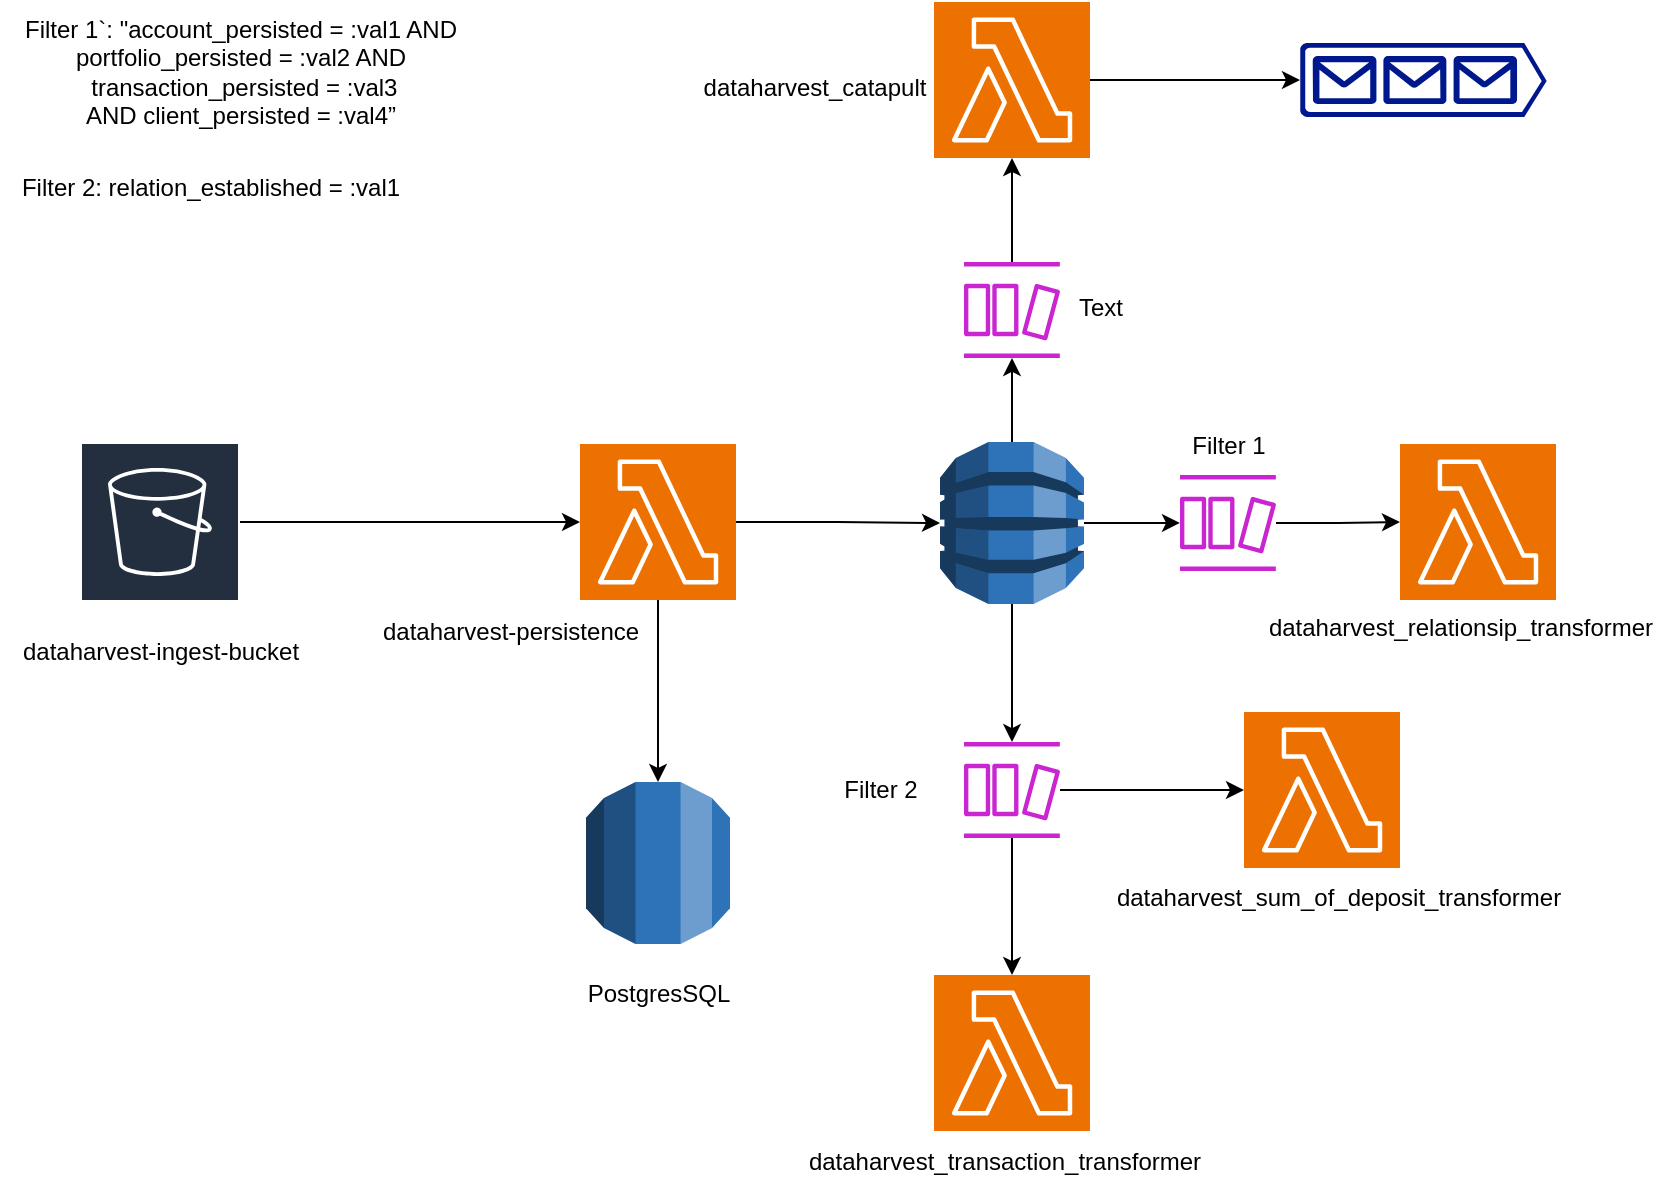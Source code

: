 <mxfile version="23.1.6" type="device" pages="2">
  <diagram name="Page-1" id="tHtXAHmzrxsn_c8Yb06L">
    <mxGraphModel dx="2141" dy="812" grid="1" gridSize="10" guides="1" tooltips="1" connect="1" arrows="1" fold="1" page="1" pageScale="1" pageWidth="827" pageHeight="1169" math="0" shadow="0">
      <root>
        <mxCell id="0" />
        <mxCell id="1" parent="0" />
        <mxCell id="gw4YDXTKLlj5hnxAL2qt-6" style="edgeStyle=orthogonalEdgeStyle;rounded=0;orthogonalLoop=1;jettySize=auto;html=1;entryX=0;entryY=0.5;entryDx=0;entryDy=0;entryPerimeter=0;" edge="1" parent="1" source="lJel1E_p41ldpsorLHBX-1" target="lJel1E_p41ldpsorLHBX-2">
          <mxGeometry relative="1" as="geometry">
            <mxPoint x="330" y="280" as="targetPoint" />
          </mxGeometry>
        </mxCell>
        <mxCell id="lJel1E_p41ldpsorLHBX-1" value="Amazon S3" style="sketch=0;outlineConnect=0;fontColor=#232F3E;gradientColor=none;strokeColor=#ffffff;fillColor=#232F3E;dashed=0;verticalLabelPosition=middle;verticalAlign=bottom;align=center;html=1;whiteSpace=wrap;fontSize=10;fontStyle=1;spacing=3;shape=mxgraph.aws4.productIcon;prIcon=mxgraph.aws4.s3;" parent="1" vertex="1">
          <mxGeometry x="-100" y="240" width="80" height="80" as="geometry" />
        </mxCell>
        <mxCell id="lJel1E_p41ldpsorLHBX-2" value="" style="sketch=0;points=[[0,0,0],[0.25,0,0],[0.5,0,0],[0.75,0,0],[1,0,0],[0,1,0],[0.25,1,0],[0.5,1,0],[0.75,1,0],[1,1,0],[0,0.25,0],[0,0.5,0],[0,0.75,0],[1,0.25,0],[1,0.5,0],[1,0.75,0]];outlineConnect=0;fontColor=#232F3E;fillColor=#ED7100;strokeColor=#ffffff;dashed=0;verticalLabelPosition=bottom;verticalAlign=top;align=center;html=1;fontSize=12;fontStyle=0;aspect=fixed;shape=mxgraph.aws4.resourceIcon;resIcon=mxgraph.aws4.lambda;" parent="1" vertex="1">
          <mxGeometry x="150" y="241" width="78" height="78" as="geometry" />
        </mxCell>
        <mxCell id="gw4YDXTKLlj5hnxAL2qt-1" value="" style="outlineConnect=0;dashed=0;verticalLabelPosition=bottom;verticalAlign=top;align=center;html=1;shape=mxgraph.aws3.rds;fillColor=#2E73B8;gradientColor=none;" vertex="1" parent="1">
          <mxGeometry x="153" y="410" width="72" height="81" as="geometry" />
        </mxCell>
        <mxCell id="gw4YDXTKLlj5hnxAL2qt-7" style="edgeStyle=orthogonalEdgeStyle;rounded=0;orthogonalLoop=1;jettySize=auto;html=1;entryX=0.5;entryY=0;entryDx=0;entryDy=0;entryPerimeter=0;" edge="1" parent="1" source="lJel1E_p41ldpsorLHBX-2" target="gw4YDXTKLlj5hnxAL2qt-1">
          <mxGeometry relative="1" as="geometry" />
        </mxCell>
        <mxCell id="gw4YDXTKLlj5hnxAL2qt-12" value="" style="sketch=0;points=[[0,0,0],[0.25,0,0],[0.5,0,0],[0.75,0,0],[1,0,0],[0,1,0],[0.25,1,0],[0.5,1,0],[0.75,1,0],[1,1,0],[0,0.25,0],[0,0.5,0],[0,0.75,0],[1,0.25,0],[1,0.5,0],[1,0.75,0]];outlineConnect=0;fontColor=#232F3E;fillColor=#ED7100;strokeColor=#ffffff;dashed=0;verticalLabelPosition=bottom;verticalAlign=top;align=center;html=1;fontSize=12;fontStyle=0;aspect=fixed;shape=mxgraph.aws4.resourceIcon;resIcon=mxgraph.aws4.lambda;" vertex="1" parent="1">
          <mxGeometry x="327" y="506.5" width="78" height="78" as="geometry" />
        </mxCell>
        <mxCell id="gw4YDXTKLlj5hnxAL2qt-13" value="" style="sketch=0;points=[[0,0,0],[0.25,0,0],[0.5,0,0],[0.75,0,0],[1,0,0],[0,1,0],[0.25,1,0],[0.5,1,0],[0.75,1,0],[1,1,0],[0,0.25,0],[0,0.5,0],[0,0.75,0],[1,0.25,0],[1,0.5,0],[1,0.75,0]];outlineConnect=0;fontColor=#232F3E;fillColor=#ED7100;strokeColor=#ffffff;dashed=0;verticalLabelPosition=bottom;verticalAlign=top;align=center;html=1;fontSize=12;fontStyle=0;aspect=fixed;shape=mxgraph.aws4.resourceIcon;resIcon=mxgraph.aws4.lambda;" vertex="1" parent="1">
          <mxGeometry x="560" y="241" width="78" height="78" as="geometry" />
        </mxCell>
        <mxCell id="gw4YDXTKLlj5hnxAL2qt-42" style="edgeStyle=orthogonalEdgeStyle;rounded=0;orthogonalLoop=1;jettySize=auto;html=1;" edge="1" parent="1" source="gw4YDXTKLlj5hnxAL2qt-21" target="gw4YDXTKLlj5hnxAL2qt-41">
          <mxGeometry relative="1" as="geometry" />
        </mxCell>
        <mxCell id="gw4YDXTKLlj5hnxAL2qt-49" value="" style="edgeStyle=orthogonalEdgeStyle;rounded=0;orthogonalLoop=1;jettySize=auto;html=1;" edge="1" parent="1" source="gw4YDXTKLlj5hnxAL2qt-21" target="gw4YDXTKLlj5hnxAL2qt-48">
          <mxGeometry relative="1" as="geometry" />
        </mxCell>
        <mxCell id="gw4YDXTKLlj5hnxAL2qt-57" value="" style="edgeStyle=orthogonalEdgeStyle;rounded=0;orthogonalLoop=1;jettySize=auto;html=1;" edge="1" parent="1" source="gw4YDXTKLlj5hnxAL2qt-21" target="gw4YDXTKLlj5hnxAL2qt-54">
          <mxGeometry relative="1" as="geometry" />
        </mxCell>
        <mxCell id="gw4YDXTKLlj5hnxAL2qt-21" value="" style="outlineConnect=0;dashed=0;verticalLabelPosition=bottom;verticalAlign=top;align=center;html=1;shape=mxgraph.aws3.dynamo_db;fillColor=#2E73B8;gradientColor=none;" vertex="1" parent="1">
          <mxGeometry x="330" y="240" width="72" height="81" as="geometry" />
        </mxCell>
        <mxCell id="gw4YDXTKLlj5hnxAL2qt-34" value="dataharvest-ingest-bucket" style="text;html=1;align=center;verticalAlign=middle;resizable=0;points=[];autosize=1;strokeColor=none;fillColor=none;" vertex="1" parent="1">
          <mxGeometry x="-130" y="330" width="140" height="30" as="geometry" />
        </mxCell>
        <mxCell id="gw4YDXTKLlj5hnxAL2qt-35" value="PostgresSQL" style="text;html=1;align=center;verticalAlign=middle;resizable=0;points=[];autosize=1;strokeColor=none;fillColor=none;" vertex="1" parent="1">
          <mxGeometry x="144" y="501" width="90" height="30" as="geometry" />
        </mxCell>
        <mxCell id="gw4YDXTKLlj5hnxAL2qt-36" value="dataharvest-persistence" style="text;html=1;align=center;verticalAlign=middle;resizable=0;points=[];autosize=1;strokeColor=none;fillColor=none;" vertex="1" parent="1">
          <mxGeometry x="50" y="320" width="130" height="30" as="geometry" />
        </mxCell>
        <mxCell id="gw4YDXTKLlj5hnxAL2qt-38" style="edgeStyle=orthogonalEdgeStyle;rounded=0;orthogonalLoop=1;jettySize=auto;html=1;entryX=0;entryY=0.5;entryDx=0;entryDy=0;entryPerimeter=0;" edge="1" parent="1" source="lJel1E_p41ldpsorLHBX-2" target="gw4YDXTKLlj5hnxAL2qt-21">
          <mxGeometry relative="1" as="geometry" />
        </mxCell>
        <mxCell id="gw4YDXTKLlj5hnxAL2qt-41" value="" style="sketch=0;outlineConnect=0;fontColor=#232F3E;gradientColor=none;fillColor=#C925D1;strokeColor=none;dashed=0;verticalLabelPosition=bottom;verticalAlign=top;align=center;html=1;fontSize=12;fontStyle=0;aspect=fixed;pointerEvents=1;shape=mxgraph.aws4.dynamodb_stream;" vertex="1" parent="1">
          <mxGeometry x="450" y="256.5" width="48" height="48" as="geometry" />
        </mxCell>
        <mxCell id="gw4YDXTKLlj5hnxAL2qt-43" style="edgeStyle=orthogonalEdgeStyle;rounded=0;orthogonalLoop=1;jettySize=auto;html=1;entryX=0;entryY=0.5;entryDx=0;entryDy=0;entryPerimeter=0;" edge="1" parent="1" source="gw4YDXTKLlj5hnxAL2qt-41" target="gw4YDXTKLlj5hnxAL2qt-13">
          <mxGeometry relative="1" as="geometry" />
        </mxCell>
        <mxCell id="gw4YDXTKLlj5hnxAL2qt-46" value="dataharvest_relationsip_transformer" style="text;html=1;align=center;verticalAlign=middle;resizable=0;points=[];autosize=1;strokeColor=none;fillColor=none;" vertex="1" parent="1">
          <mxGeometry x="490" y="318" width="200" height="30" as="geometry" />
        </mxCell>
        <mxCell id="gw4YDXTKLlj5hnxAL2qt-47" value="" style="sketch=0;points=[[0,0,0],[0.25,0,0],[0.5,0,0],[0.75,0,0],[1,0,0],[0,1,0],[0.25,1,0],[0.5,1,0],[0.75,1,0],[1,1,0],[0,0.25,0],[0,0.5,0],[0,0.75,0],[1,0.25,0],[1,0.5,0],[1,0.75,0]];outlineConnect=0;fontColor=#232F3E;fillColor=#ED7100;strokeColor=#ffffff;dashed=0;verticalLabelPosition=bottom;verticalAlign=top;align=center;html=1;fontSize=12;fontStyle=0;aspect=fixed;shape=mxgraph.aws4.resourceIcon;resIcon=mxgraph.aws4.lambda;" vertex="1" parent="1">
          <mxGeometry x="482" y="375" width="78" height="78" as="geometry" />
        </mxCell>
        <mxCell id="gw4YDXTKLlj5hnxAL2qt-50" value="" style="edgeStyle=orthogonalEdgeStyle;rounded=0;orthogonalLoop=1;jettySize=auto;html=1;" edge="1" parent="1" source="gw4YDXTKLlj5hnxAL2qt-48" target="gw4YDXTKLlj5hnxAL2qt-12">
          <mxGeometry relative="1" as="geometry" />
        </mxCell>
        <mxCell id="gw4YDXTKLlj5hnxAL2qt-51" value="" style="edgeStyle=orthogonalEdgeStyle;rounded=0;orthogonalLoop=1;jettySize=auto;html=1;" edge="1" parent="1" source="gw4YDXTKLlj5hnxAL2qt-48" target="gw4YDXTKLlj5hnxAL2qt-47">
          <mxGeometry relative="1" as="geometry" />
        </mxCell>
        <mxCell id="gw4YDXTKLlj5hnxAL2qt-48" value="" style="sketch=0;outlineConnect=0;fontColor=#232F3E;gradientColor=none;fillColor=#C925D1;strokeColor=none;dashed=0;verticalLabelPosition=bottom;verticalAlign=top;align=center;html=1;fontSize=12;fontStyle=0;aspect=fixed;pointerEvents=1;shape=mxgraph.aws4.dynamodb_stream;" vertex="1" parent="1">
          <mxGeometry x="342" y="390" width="48" height="48" as="geometry" />
        </mxCell>
        <mxCell id="gw4YDXTKLlj5hnxAL2qt-52" value="dataharvest_sum_of_deposit_transformer" style="text;html=1;align=center;verticalAlign=middle;resizable=0;points=[];autosize=1;strokeColor=none;fillColor=none;" vertex="1" parent="1">
          <mxGeometry x="414" y="453" width="230" height="30" as="geometry" />
        </mxCell>
        <mxCell id="gw4YDXTKLlj5hnxAL2qt-53" value="dataharvest_transaction_transformer" style="text;html=1;align=center;verticalAlign=middle;resizable=0;points=[];autosize=1;strokeColor=none;fillColor=none;" vertex="1" parent="1">
          <mxGeometry x="262" y="585" width="200" height="30" as="geometry" />
        </mxCell>
        <mxCell id="gw4YDXTKLlj5hnxAL2qt-58" value="" style="edgeStyle=orthogonalEdgeStyle;rounded=0;orthogonalLoop=1;jettySize=auto;html=1;" edge="1" parent="1" source="gw4YDXTKLlj5hnxAL2qt-54" target="gw4YDXTKLlj5hnxAL2qt-55">
          <mxGeometry relative="1" as="geometry" />
        </mxCell>
        <mxCell id="gw4YDXTKLlj5hnxAL2qt-54" value="" style="sketch=0;outlineConnect=0;fontColor=#232F3E;gradientColor=none;fillColor=#C925D1;strokeColor=none;dashed=0;verticalLabelPosition=bottom;verticalAlign=top;align=center;html=1;fontSize=12;fontStyle=0;aspect=fixed;pointerEvents=1;shape=mxgraph.aws4.dynamodb_stream;" vertex="1" parent="1">
          <mxGeometry x="342" y="150" width="48" height="48" as="geometry" />
        </mxCell>
        <mxCell id="gw4YDXTKLlj5hnxAL2qt-60" value="" style="edgeStyle=orthogonalEdgeStyle;rounded=0;orthogonalLoop=1;jettySize=auto;html=1;" edge="1" parent="1" source="gw4YDXTKLlj5hnxAL2qt-55" target="gw4YDXTKLlj5hnxAL2qt-56">
          <mxGeometry relative="1" as="geometry" />
        </mxCell>
        <mxCell id="gw4YDXTKLlj5hnxAL2qt-55" value="" style="sketch=0;points=[[0,0,0],[0.25,0,0],[0.5,0,0],[0.75,0,0],[1,0,0],[0,1,0],[0.25,1,0],[0.5,1,0],[0.75,1,0],[1,1,0],[0,0.25,0],[0,0.5,0],[0,0.75,0],[1,0.25,0],[1,0.5,0],[1,0.75,0]];outlineConnect=0;fontColor=#232F3E;fillColor=#ED7100;strokeColor=#ffffff;dashed=0;verticalLabelPosition=bottom;verticalAlign=top;align=center;html=1;fontSize=12;fontStyle=0;aspect=fixed;shape=mxgraph.aws4.resourceIcon;resIcon=mxgraph.aws4.lambda;" vertex="1" parent="1">
          <mxGeometry x="327" y="20" width="78" height="78" as="geometry" />
        </mxCell>
        <mxCell id="gw4YDXTKLlj5hnxAL2qt-56" value="" style="sketch=0;aspect=fixed;pointerEvents=1;shadow=0;dashed=0;html=1;strokeColor=none;labelPosition=center;verticalLabelPosition=bottom;verticalAlign=top;align=center;fillColor=#00188D;shape=mxgraph.azure.queue_generic" vertex="1" parent="1">
          <mxGeometry x="510" y="40.5" width="123.33" height="37" as="geometry" />
        </mxCell>
        <mxCell id="gw4YDXTKLlj5hnxAL2qt-59" value="dataharvest_catapult" style="text;html=1;align=center;verticalAlign=middle;resizable=0;points=[];autosize=1;strokeColor=none;fillColor=none;" vertex="1" parent="1">
          <mxGeometry x="207" y="47.5" width="120" height="30" as="geometry" />
        </mxCell>
        <mxCell id="gw4YDXTKLlj5hnxAL2qt-62" value="Filter 1" style="text;html=1;align=center;verticalAlign=middle;resizable=0;points=[];autosize=1;strokeColor=none;fillColor=none;" vertex="1" parent="1">
          <mxGeometry x="444" y="226.5" width="60" height="30" as="geometry" />
        </mxCell>
        <mxCell id="gw4YDXTKLlj5hnxAL2qt-63" value="Filter 1`:&amp;nbsp;&quot;account_persisted = :val1 AND &lt;br&gt;portfolio_persisted = :val2 AND&lt;br&gt;&amp;nbsp;transaction_persisted = :val3 &lt;br&gt;AND client_persisted = :val4”" style="text;html=1;align=center;verticalAlign=middle;resizable=0;points=[];autosize=1;strokeColor=none;fillColor=none;" vertex="1" parent="1">
          <mxGeometry x="-140" y="20" width="240" height="70" as="geometry" />
        </mxCell>
        <mxCell id="gw4YDXTKLlj5hnxAL2qt-64" value="Filter 2" style="text;html=1;align=center;verticalAlign=middle;resizable=0;points=[];autosize=1;strokeColor=none;fillColor=none;" vertex="1" parent="1">
          <mxGeometry x="270" y="399" width="60" height="30" as="geometry" />
        </mxCell>
        <mxCell id="gw4YDXTKLlj5hnxAL2qt-65" value="Filter 2:&amp;nbsp;relation_established = :val1" style="text;html=1;align=center;verticalAlign=middle;resizable=0;points=[];autosize=1;strokeColor=none;fillColor=none;" vertex="1" parent="1">
          <mxGeometry x="-140" y="98" width="210" height="30" as="geometry" />
        </mxCell>
        <mxCell id="gw4YDXTKLlj5hnxAL2qt-66" value="Text" style="text;html=1;align=center;verticalAlign=middle;resizable=0;points=[];autosize=1;strokeColor=none;fillColor=none;" vertex="1" parent="1">
          <mxGeometry x="385" y="158" width="50" height="30" as="geometry" />
        </mxCell>
      </root>
    </mxGraphModel>
  </diagram>
  <diagram id="NcmIhlOAzMYmtfMrTaCn" name="Page-2">
    <mxGraphModel dx="2968" dy="812" grid="1" gridSize="10" guides="1" tooltips="1" connect="1" arrows="1" fold="1" page="1" pageScale="1" pageWidth="827" pageHeight="1169" math="0" shadow="0">
      <root>
        <mxCell id="0" />
        <mxCell id="1" parent="0" />
        <mxCell id="1-EqMIMreuV6q_c9V2Jc-7" value="" style="edgeStyle=orthogonalEdgeStyle;rounded=0;orthogonalLoop=1;jettySize=auto;html=1;" edge="1" parent="1" source="F25yrT1o1IM1SLoYlTxa-2" target="1-EqMIMreuV6q_c9V2Jc-6">
          <mxGeometry relative="1" as="geometry" />
        </mxCell>
        <mxCell id="F25yrT1o1IM1SLoYlTxa-2" value="Amazon S3" style="sketch=0;outlineConnect=0;fontColor=#232F3E;gradientColor=none;strokeColor=#ffffff;fillColor=#232F3E;dashed=0;verticalLabelPosition=middle;verticalAlign=bottom;align=center;html=1;whiteSpace=wrap;fontSize=10;fontStyle=1;spacing=3;shape=mxgraph.aws4.productIcon;prIcon=mxgraph.aws4.s3;" vertex="1" parent="1">
          <mxGeometry x="-280" y="800" width="80" height="80" as="geometry" />
        </mxCell>
        <mxCell id="F25yrT1o1IM1SLoYlTxa-7" value="" style="edgeStyle=orthogonalEdgeStyle;rounded=0;orthogonalLoop=1;jettySize=auto;html=1;" edge="1" parent="1" source="F25yrT1o1IM1SLoYlTxa-2" target="F25yrT1o1IM1SLoYlTxa-8">
          <mxGeometry relative="1" as="geometry">
            <mxPoint x="-180" y="841" as="sourcePoint" />
            <mxPoint x="40" y="841" as="targetPoint" />
          </mxGeometry>
        </mxCell>
        <mxCell id="Pj6vUoCGnxdzwMP2fH4n-4" style="edgeStyle=orthogonalEdgeStyle;rounded=0;orthogonalLoop=1;jettySize=auto;html=1;" edge="1" parent="1" source="F25yrT1o1IM1SLoYlTxa-8" target="F25yrT1o1IM1SLoYlTxa-2">
          <mxGeometry relative="1" as="geometry" />
        </mxCell>
        <mxCell id="1-EqMIMreuV6q_c9V2Jc-2" value="" style="edgeStyle=orthogonalEdgeStyle;rounded=0;orthogonalLoop=1;jettySize=auto;html=1;" edge="1" parent="1" source="F25yrT1o1IM1SLoYlTxa-8" target="1-EqMIMreuV6q_c9V2Jc-1">
          <mxGeometry relative="1" as="geometry">
            <Array as="points">
              <mxPoint x="-70" y="1090" />
            </Array>
          </mxGeometry>
        </mxCell>
        <mxCell id="F25yrT1o1IM1SLoYlTxa-8" value="" style="sketch=0;points=[[0,0,0],[0.25,0,0],[0.5,0,0],[0.75,0,0],[1,0,0],[0,1,0],[0.25,1,0],[0.5,1,0],[0.75,1,0],[1,1,0],[0,0.25,0],[0,0.5,0],[0,0.75,0],[1,0.25,0],[1,0.5,0],[1,0.75,0]];outlineConnect=0;fontColor=#232F3E;fillColor=#ED7100;strokeColor=#ffffff;dashed=0;verticalLabelPosition=bottom;verticalAlign=top;align=center;html=1;fontSize=12;fontStyle=0;aspect=fixed;shape=mxgraph.aws4.resourceIcon;resIcon=mxgraph.aws4.lambda;" vertex="1" parent="1">
          <mxGeometry x="-110" y="801" width="79" height="79" as="geometry" />
        </mxCell>
        <mxCell id="Pj6vUoCGnxdzwMP2fH4n-5" value="Creates chunk and store to s3" style="text;html=1;align=center;verticalAlign=middle;resizable=0;points=[];autosize=1;strokeColor=none;fillColor=none;" vertex="1" parent="1">
          <mxGeometry x="-160.5" y="770" width="180" height="30" as="geometry" />
        </mxCell>
        <mxCell id="K7ecOi_M609O6PVU0CW6-13" value="" style="edgeStyle=orthogonalEdgeStyle;rounded=0;orthogonalLoop=1;jettySize=auto;html=1;" edge="1" parent="1" source="1-EqMIMreuV6q_c9V2Jc-1" target="K7ecOi_M609O6PVU0CW6-6">
          <mxGeometry relative="1" as="geometry" />
        </mxCell>
        <mxCell id="1-EqMIMreuV6q_c9V2Jc-1" value="" style="outlineConnect=0;dashed=0;verticalLabelPosition=bottom;verticalAlign=top;align=center;html=1;shape=mxgraph.aws3.dynamo_db;fillColor=#2E73B8;gradientColor=none;" vertex="1" parent="1">
          <mxGeometry x="-362" y="1040" width="72" height="81" as="geometry" />
        </mxCell>
        <mxCell id="1-EqMIMreuV6q_c9V2Jc-3" value="Chunk_information" style="text;html=1;align=center;verticalAlign=middle;resizable=0;points=[];autosize=1;strokeColor=none;fillColor=none;" vertex="1" parent="1">
          <mxGeometry x="-290" y="1020" width="120" height="30" as="geometry" />
        </mxCell>
        <mxCell id="K7ecOi_M609O6PVU0CW6-2" style="edgeStyle=orthogonalEdgeStyle;rounded=0;orthogonalLoop=1;jettySize=auto;html=1;" edge="1" parent="1" source="1-EqMIMreuV6q_c9V2Jc-4" target="K7ecOi_M609O6PVU0CW6-1">
          <mxGeometry relative="1" as="geometry" />
        </mxCell>
        <mxCell id="1-EqMIMreuV6q_c9V2Jc-4" value="" style="sketch=0;points=[[0,0,0],[0.25,0,0],[0.5,0,0],[0.75,0,0],[1,0,0],[0,1,0],[0.25,1,0],[0.5,1,0],[0.75,1,0],[1,1,0],[0,0.25,0],[0,0.5,0],[0,0.75,0],[1,0.25,0],[1,0.5,0],[1,0.75,0]];outlineConnect=0;fontColor=#232F3E;fillColor=#ED7100;strokeColor=#ffffff;dashed=0;verticalLabelPosition=bottom;verticalAlign=top;align=center;html=1;fontSize=12;fontStyle=0;aspect=fixed;shape=mxgraph.aws4.resourceIcon;resIcon=mxgraph.aws4.lambda;" vertex="1" parent="1">
          <mxGeometry x="-290" y="620" width="80" height="80" as="geometry" />
        </mxCell>
        <mxCell id="1-EqMIMreuV6q_c9V2Jc-11" style="edgeStyle=orthogonalEdgeStyle;rounded=0;orthogonalLoop=1;jettySize=auto;html=1;" edge="1" parent="1" source="1-EqMIMreuV6q_c9V2Jc-5" target="1-EqMIMreuV6q_c9V2Jc-1">
          <mxGeometry relative="1" as="geometry" />
        </mxCell>
        <mxCell id="1-EqMIMreuV6q_c9V2Jc-5" value="" style="sketch=0;points=[[0,0,0],[0.25,0,0],[0.5,0,0],[0.75,0,0],[1,0,0],[0,1,0],[0.25,1,0],[0.5,1,0],[0.75,1,0],[1,1,0],[0,0.25,0],[0,0.5,0],[0,0.75,0],[1,0.25,0],[1,0.5,0],[1,0.75,0]];outlineConnect=0;fontColor=#232F3E;fillColor=#ED7100;strokeColor=#ffffff;dashed=0;verticalLabelPosition=bottom;verticalAlign=top;align=center;html=1;fontSize=12;fontStyle=0;aspect=fixed;shape=mxgraph.aws4.resourceIcon;resIcon=mxgraph.aws4.lambda;" vertex="1" parent="1">
          <mxGeometry x="-271" y="640" width="79" height="79" as="geometry" />
        </mxCell>
        <mxCell id="1-EqMIMreuV6q_c9V2Jc-6" value="" style="sketch=0;points=[[0,0,0],[0.25,0,0],[0.5,0,0],[0.75,0,0],[1,0,0],[0,1,0],[0.25,1,0],[0.5,1,0],[0.75,1,0],[1,1,0],[0,0.25,0],[0,0.5,0],[0,0.75,0],[1,0.25,0],[1,0.5,0],[1,0.75,0]];outlineConnect=0;fontColor=#232F3E;fillColor=#ED7100;strokeColor=#ffffff;dashed=0;verticalLabelPosition=bottom;verticalAlign=top;align=center;html=1;fontSize=12;fontStyle=0;aspect=fixed;shape=mxgraph.aws4.resourceIcon;resIcon=mxgraph.aws4.lambda;" vertex="1" parent="1">
          <mxGeometry x="-261" y="651" width="79" height="79" as="geometry" />
        </mxCell>
        <mxCell id="1-EqMIMreuV6q_c9V2Jc-8" value="Read and persist chunks in Postgres" style="text;html=1;align=center;verticalAlign=middle;resizable=0;points=[];autosize=1;strokeColor=none;fillColor=none;" vertex="1" parent="1">
          <mxGeometry x="-370" y="585" width="220" height="30" as="geometry" />
        </mxCell>
        <mxCell id="1-EqMIMreuV6q_c9V2Jc-12" value="Update chunk persist information" style="text;html=1;align=center;verticalAlign=middle;resizable=0;points=[];autosize=1;strokeColor=none;fillColor=none;" vertex="1" parent="1">
          <mxGeometry x="-520" y="808" width="200" height="30" as="geometry" />
        </mxCell>
        <mxCell id="K7ecOi_M609O6PVU0CW6-1" value="" style="outlineConnect=0;dashed=0;verticalLabelPosition=bottom;verticalAlign=top;align=center;html=1;shape=mxgraph.aws3.rds;fillColor=#2E73B8;gradientColor=none;" vertex="1" parent="1">
          <mxGeometry x="-500" y="660" width="72" height="81" as="geometry" />
        </mxCell>
        <mxCell id="K7ecOi_M609O6PVU0CW6-10" style="edgeStyle=orthogonalEdgeStyle;rounded=0;orthogonalLoop=1;jettySize=auto;html=1;" edge="1" parent="1" source="K7ecOi_M609O6PVU0CW6-3" target="K7ecOi_M609O6PVU0CW6-1">
          <mxGeometry relative="1" as="geometry">
            <Array as="points">
              <mxPoint x="-650" y="720" />
            </Array>
          </mxGeometry>
        </mxCell>
        <mxCell id="K7ecOi_M609O6PVU0CW6-3" value="" style="sketch=0;points=[[0,0,0],[0.25,0,0],[0.5,0,0],[0.75,0,0],[1,0,0],[0,1,0],[0.25,1,0],[0.5,1,0],[0.75,1,0],[1,1,0],[0,0.25,0],[0,0.5,0],[0,0.75,0],[1,0.25,0],[1,0.5,0],[1,0.75,0]];outlineConnect=0;fontColor=#232F3E;fillColor=#ED7100;strokeColor=#ffffff;dashed=0;verticalLabelPosition=bottom;verticalAlign=top;align=center;html=1;fontSize=12;fontStyle=0;aspect=fixed;shape=mxgraph.aws4.resourceIcon;resIcon=mxgraph.aws4.lambda;" vertex="1" parent="1">
          <mxGeometry x="-730" y="1000" width="79" height="79" as="geometry" />
        </mxCell>
        <mxCell id="K7ecOi_M609O6PVU0CW6-4" value="" style="sketch=0;points=[[0,0,0],[0.25,0,0],[0.5,0,0],[0.75,0,0],[1,0,0],[0,1,0],[0.25,1,0],[0.5,1,0],[0.75,1,0],[1,1,0],[0,0.25,0],[0,0.5,0],[0,0.75,0],[1,0.25,0],[1,0.5,0],[1,0.75,0]];outlineConnect=0;fontColor=#232F3E;fillColor=#ED7100;strokeColor=#ffffff;dashed=0;verticalLabelPosition=bottom;verticalAlign=top;align=center;html=1;fontSize=12;fontStyle=0;aspect=fixed;shape=mxgraph.aws4.resourceIcon;resIcon=mxgraph.aws4.lambda;" vertex="1" parent="1">
          <mxGeometry x="-710" y="1010" width="79" height="79" as="geometry" />
        </mxCell>
        <mxCell id="K7ecOi_M609O6PVU0CW6-15" style="edgeStyle=orthogonalEdgeStyle;rounded=0;orthogonalLoop=1;jettySize=auto;html=1;" edge="1" parent="1" source="K7ecOi_M609O6PVU0CW6-5">
          <mxGeometry relative="1" as="geometry">
            <mxPoint x="-640" y="1133.5" as="sourcePoint" />
            <mxPoint x="-351.5" y="1115.5" as="targetPoint" />
            <Array as="points">
              <mxPoint x="-639" y="1175" />
              <mxPoint x="-351" y="1175" />
            </Array>
          </mxGeometry>
        </mxCell>
        <mxCell id="K7ecOi_M609O6PVU0CW6-5" value="" style="sketch=0;points=[[0,0,0],[0.25,0,0],[0.5,0,0],[0.75,0,0],[1,0,0],[0,1,0],[0.25,1,0],[0.5,1,0],[0.75,1,0],[1,1,0],[0,0.25,0],[0,0.5,0],[0,0.75,0],[1,0.25,0],[1,0.5,0],[1,0.75,0]];outlineConnect=0;fontColor=#232F3E;fillColor=#ED7100;strokeColor=#ffffff;dashed=0;verticalLabelPosition=bottom;verticalAlign=top;align=center;html=1;fontSize=12;fontStyle=0;aspect=fixed;shape=mxgraph.aws4.resourceIcon;resIcon=mxgraph.aws4.lambda;" vertex="1" parent="1">
          <mxGeometry x="-690" y="1020" width="79" height="79" as="geometry" />
        </mxCell>
        <mxCell id="K7ecOi_M609O6PVU0CW6-6" value="" style="sketch=0;outlineConnect=0;fontColor=#232F3E;gradientColor=none;fillColor=#C925D1;strokeColor=none;dashed=0;verticalLabelPosition=bottom;verticalAlign=top;align=center;html=1;fontSize=12;fontStyle=0;aspect=fixed;pointerEvents=1;shape=mxgraph.aws4.dynamodb_stream;" vertex="1" parent="1">
          <mxGeometry x="-471" y="1051.5" width="58" height="58" as="geometry" />
        </mxCell>
        <mxCell id="K7ecOi_M609O6PVU0CW6-8" style="edgeStyle=orthogonalEdgeStyle;rounded=0;orthogonalLoop=1;jettySize=auto;html=1;entryX=0.9;entryY=0.772;entryDx=0;entryDy=0;entryPerimeter=0;" edge="1" parent="1" source="K7ecOi_M609O6PVU0CW6-6" target="K7ecOi_M609O6PVU0CW6-5">
          <mxGeometry relative="1" as="geometry" />
        </mxCell>
        <mxCell id="K7ecOi_M609O6PVU0CW6-11" value="Establish realtionship" style="text;html=1;align=center;verticalAlign=middle;resizable=0;points=[];autosize=1;strokeColor=none;fillColor=none;" vertex="1" parent="1">
          <mxGeometry x="-660" y="898" width="140" height="30" as="geometry" />
        </mxCell>
        <mxCell id="K7ecOi_M609O6PVU0CW6-12" value="Filter to check if chuck has been persisted" style="text;html=1;align=center;verticalAlign=middle;resizable=0;points=[];autosize=1;strokeColor=none;fillColor=none;" vertex="1" parent="1">
          <mxGeometry x="-580" y="1010" width="250" height="30" as="geometry" />
        </mxCell>
        <mxCell id="K7ecOi_M609O6PVU0CW6-14" value="PostgreSQL" style="text;html=1;align=center;verticalAlign=middle;resizable=0;points=[];autosize=1;strokeColor=none;fillColor=none;" vertex="1" parent="1">
          <mxGeometry x="-525" y="738" width="90" height="30" as="geometry" />
        </mxCell>
        <mxCell id="K7ecOi_M609O6PVU0CW6-16" value="Write back the status of chuck relation established" style="text;html=1;align=center;verticalAlign=middle;resizable=0;points=[];autosize=1;strokeColor=none;fillColor=none;" vertex="1" parent="1">
          <mxGeometry x="-640" y="1128" width="290" height="30" as="geometry" />
        </mxCell>
        <mxCell id="K7ecOi_M609O6PVU0CW6-32" style="edgeStyle=orthogonalEdgeStyle;rounded=0;orthogonalLoop=1;jettySize=auto;html=1;" edge="1" parent="1" source="K7ecOi_M609O6PVU0CW6-21" target="K7ecOi_M609O6PVU0CW6-1">
          <mxGeometry relative="1" as="geometry">
            <Array as="points">
              <mxPoint x="-697" y="560" />
              <mxPoint x="-464" y="560" />
            </Array>
          </mxGeometry>
        </mxCell>
        <mxCell id="K7ecOi_M609O6PVU0CW6-34" style="edgeStyle=orthogonalEdgeStyle;rounded=0;orthogonalLoop=1;jettySize=auto;html=1;" edge="1" parent="1" source="K7ecOi_M609O6PVU0CW6-21" target="K7ecOi_M609O6PVU0CW6-33">
          <mxGeometry relative="1" as="geometry" />
        </mxCell>
        <mxCell id="K7ecOi_M609O6PVU0CW6-21" value="" style="sketch=0;points=[[0,0,0],[0.25,0,0],[0.5,0,0],[0.75,0,0],[1,0,0],[0,1,0],[0.25,1,0],[0.5,1,0],[0.75,1,0],[1,1,0],[0,0.25,0],[0,0.5,0],[0,0.75,0],[1,0.25,0],[1,0.5,0],[1,0.75,0]];outlineConnect=0;fontColor=#232F3E;fillColor=#ED7100;strokeColor=#ffffff;dashed=0;verticalLabelPosition=bottom;verticalAlign=top;align=center;html=1;fontSize=12;fontStyle=0;aspect=fixed;shape=mxgraph.aws4.resourceIcon;resIcon=mxgraph.aws4.lambda;" vertex="1" parent="1">
          <mxGeometry x="-736.5" y="411" width="79" height="79" as="geometry" />
        </mxCell>
        <mxCell id="K7ecOi_M609O6PVU0CW6-22" value="Read and&amp;nbsp; create portfolio event&amp;nbsp;" style="text;html=1;align=center;verticalAlign=middle;resizable=0;points=[];autosize=1;strokeColor=none;fillColor=none;" vertex="1" parent="1">
          <mxGeometry x="-720" y="570" width="200" height="30" as="geometry" />
        </mxCell>
        <mxCell id="K7ecOi_M609O6PVU0CW6-26" style="edgeStyle=orthogonalEdgeStyle;rounded=0;orthogonalLoop=1;jettySize=auto;html=1;" edge="1" parent="1" source="K7ecOi_M609O6PVU0CW6-23" target="K7ecOi_M609O6PVU0CW6-25">
          <mxGeometry relative="1" as="geometry" />
        </mxCell>
        <mxCell id="K7ecOi_M609O6PVU0CW6-41" style="edgeStyle=orthogonalEdgeStyle;rounded=0;orthogonalLoop=1;jettySize=auto;html=1;" edge="1" parent="1" source="K7ecOi_M609O6PVU0CW6-23" target="K7ecOi_M609O6PVU0CW6-40">
          <mxGeometry relative="1" as="geometry">
            <Array as="points">
              <mxPoint x="-500" y="229" />
            </Array>
          </mxGeometry>
        </mxCell>
        <mxCell id="K7ecOi_M609O6PVU0CW6-23" value="" style="sketch=0;points=[[0,0,0],[0.25,0,0],[0.5,0,0],[0.75,0,0],[1,0,0],[0,1,0],[0.25,1,0],[0.5,1,0],[0.75,1,0],[1,1,0],[0,0.25,0],[0,0.5,0],[0,0.75,0],[1,0.25,0],[1,0.5,0],[1,0.75,0]];outlineConnect=0;fontColor=#232F3E;fillColor=#E7157B;strokeColor=#ffffff;dashed=0;verticalLabelPosition=bottom;verticalAlign=top;align=center;html=1;fontSize=12;fontStyle=0;aspect=fixed;shape=mxgraph.aws4.resourceIcon;resIcon=mxgraph.aws4.eventbridge;" vertex="1" parent="1">
          <mxGeometry x="-557.5" y="411" width="78" height="78" as="geometry" />
        </mxCell>
        <mxCell id="K7ecOi_M609O6PVU0CW6-24" style="edgeStyle=orthogonalEdgeStyle;rounded=0;orthogonalLoop=1;jettySize=auto;html=1;entryX=0;entryY=0.5;entryDx=0;entryDy=0;entryPerimeter=0;" edge="1" parent="1" source="K7ecOi_M609O6PVU0CW6-21" target="K7ecOi_M609O6PVU0CW6-23">
          <mxGeometry relative="1" as="geometry" />
        </mxCell>
        <mxCell id="K7ecOi_M609O6PVU0CW6-25" value="" style="sketch=0;points=[[0,0,0],[0.25,0,0],[0.5,0,0],[0.75,0,0],[1,0,0],[0,1,0],[0.25,1,0],[0.5,1,0],[0.75,1,0],[1,1,0],[0,0.25,0],[0,0.5,0],[0,0.75,0],[1,0.25,0],[1,0.5,0],[1,0.75,0]];outlineConnect=0;fontColor=#232F3E;fillColor=#8C4FFF;strokeColor=#ffffff;dashed=0;verticalLabelPosition=bottom;verticalAlign=top;align=center;html=1;fontSize=12;fontStyle=0;aspect=fixed;shape=mxgraph.aws4.resourceIcon;resIcon=mxgraph.aws4.kinesis;" vertex="1" parent="1">
          <mxGeometry x="-405.5" y="411" width="78" height="78" as="geometry" />
        </mxCell>
        <mxCell id="K7ecOi_M609O6PVU0CW6-27" value="" style="sketch=0;points=[[0,0,0],[0.25,0,0],[0.5,0,0],[0.75,0,0],[1,0,0],[0,1,0],[0.25,1,0],[0.5,1,0],[0.75,1,0],[1,1,0],[0,0.25,0],[0,0.5,0],[0,0.75,0],[1,0.25,0],[1,0.5,0],[1,0.75,0]];outlineConnect=0;fontColor=#232F3E;fillColor=#ED7100;strokeColor=#ffffff;dashed=0;verticalLabelPosition=bottom;verticalAlign=top;align=center;html=1;fontSize=12;fontStyle=0;aspect=fixed;shape=mxgraph.aws4.resourceIcon;resIcon=mxgraph.aws4.lambda;" vertex="1" parent="1">
          <mxGeometry x="-226.5" y="410" width="79" height="79" as="geometry" />
        </mxCell>
        <mxCell id="K7ecOi_M609O6PVU0CW6-28" value="" style="sketch=0;points=[[0,0,0],[0.25,0,0],[0.5,0,0],[0.75,0,0],[1,0,0],[0,1,0],[0.25,1,0],[0.5,1,0],[0.75,1,0],[1,1,0],[0,0.25,0],[0,0.5,0],[0,0.75,0],[1,0.25,0],[1,0.5,0],[1,0.75,0]];outlineConnect=0;fontColor=#232F3E;fillColor=#ED7100;strokeColor=#ffffff;dashed=0;verticalLabelPosition=bottom;verticalAlign=top;align=center;html=1;fontSize=12;fontStyle=0;aspect=fixed;shape=mxgraph.aws4.resourceIcon;resIcon=mxgraph.aws4.lambda;" vertex="1" parent="1">
          <mxGeometry x="-216.5" y="420" width="79" height="79" as="geometry" />
        </mxCell>
        <mxCell id="K7ecOi_M609O6PVU0CW6-36" style="edgeStyle=orthogonalEdgeStyle;rounded=0;orthogonalLoop=1;jettySize=auto;html=1;" edge="1" parent="1" source="K7ecOi_M609O6PVU0CW6-29" target="K7ecOi_M609O6PVU0CW6-33">
          <mxGeometry relative="1" as="geometry">
            <Array as="points">
              <mxPoint x="-167" y="300" />
            </Array>
          </mxGeometry>
        </mxCell>
        <mxCell id="K7ecOi_M609O6PVU0CW6-29" value="" style="sketch=0;points=[[0,0,0],[0.25,0,0],[0.5,0,0],[0.75,0,0],[1,0,0],[0,1,0],[0.25,1,0],[0.5,1,0],[0.75,1,0],[1,1,0],[0,0.25,0],[0,0.5,0],[0,0.75,0],[1,0.25,0],[1,0.5,0],[1,0.75,0]];outlineConnect=0;fontColor=#232F3E;fillColor=#ED7100;strokeColor=#ffffff;dashed=0;verticalLabelPosition=bottom;verticalAlign=top;align=center;html=1;fontSize=12;fontStyle=0;aspect=fixed;shape=mxgraph.aws4.resourceIcon;resIcon=mxgraph.aws4.lambda;" vertex="1" parent="1">
          <mxGeometry x="-206.5" y="430" width="79" height="79" as="geometry" />
        </mxCell>
        <mxCell id="K7ecOi_M609O6PVU0CW6-30" style="edgeStyle=orthogonalEdgeStyle;rounded=0;orthogonalLoop=1;jettySize=auto;html=1;entryX=0;entryY=0.5;entryDx=0;entryDy=0;entryPerimeter=0;" edge="1" parent="1" source="K7ecOi_M609O6PVU0CW6-25" target="K7ecOi_M609O6PVU0CW6-27">
          <mxGeometry relative="1" as="geometry" />
        </mxCell>
        <mxCell id="K7ecOi_M609O6PVU0CW6-31" value="Establish sum of deposit" style="text;html=1;align=center;verticalAlign=middle;resizable=0;points=[];autosize=1;strokeColor=none;fillColor=none;" vertex="1" parent="1">
          <mxGeometry x="-242" y="520" width="150" height="30" as="geometry" />
        </mxCell>
        <mxCell id="K7ecOi_M609O6PVU0CW6-33" value="" style="outlineConnect=0;dashed=0;verticalLabelPosition=bottom;verticalAlign=top;align=center;html=1;shape=mxgraph.aws3.dynamo_db;fillColor=#2E73B8;gradientColor=none;" vertex="1" parent="1">
          <mxGeometry x="-733" y="250" width="72" height="81" as="geometry" />
        </mxCell>
        <mxCell id="K7ecOi_M609O6PVU0CW6-35" value="Write portfolio metadata" style="text;html=1;align=center;verticalAlign=middle;resizable=0;points=[];autosize=1;strokeColor=none;fillColor=none;" vertex="1" parent="1">
          <mxGeometry x="-700" y="350" width="150" height="30" as="geometry" />
        </mxCell>
        <mxCell id="K7ecOi_M609O6PVU0CW6-37" value="Write the status of sum of deposit per portfolio" style="text;html=1;align=center;verticalAlign=middle;resizable=0;points=[];autosize=1;strokeColor=none;fillColor=none;" vertex="1" parent="1">
          <mxGeometry x="-486.5" y="310" width="270" height="30" as="geometry" />
        </mxCell>
        <mxCell id="K7ecOi_M609O6PVU0CW6-40" value="" style="sketch=0;points=[[0,0,0],[0.25,0,0],[0.5,0,0],[0.75,0,0],[1,0,0],[0,1,0],[0.25,1,0],[0.5,1,0],[0.75,1,0],[1,1,0],[0,0.25,0],[0,0.5,0],[0,0.75,0],[1,0.25,0],[1,0.5,0],[1,0.75,0]];outlineConnect=0;fontColor=#232F3E;fillColor=#8C4FFF;strokeColor=#ffffff;dashed=0;verticalLabelPosition=bottom;verticalAlign=top;align=center;html=1;fontSize=12;fontStyle=0;aspect=fixed;shape=mxgraph.aws4.resourceIcon;resIcon=mxgraph.aws4.kinesis;" vertex="1" parent="1">
          <mxGeometry x="-398" y="190" width="78" height="78" as="geometry" />
        </mxCell>
        <mxCell id="K7ecOi_M609O6PVU0CW6-42" value="" style="sketch=0;points=[[0,0,0],[0.25,0,0],[0.5,0,0],[0.75,0,0],[1,0,0],[0,1,0],[0.25,1,0],[0.5,1,0],[0.75,1,0],[1,1,0],[0,0.25,0],[0,0.5,0],[0,0.75,0],[1,0.25,0],[1,0.5,0],[1,0.75,0]];outlineConnect=0;fontColor=#232F3E;fillColor=#ED7100;strokeColor=#ffffff;dashed=0;verticalLabelPosition=bottom;verticalAlign=top;align=center;html=1;fontSize=12;fontStyle=0;aspect=fixed;shape=mxgraph.aws4.resourceIcon;resIcon=mxgraph.aws4.lambda;" vertex="1" parent="1">
          <mxGeometry x="-226.5" y="179.5" width="79" height="79" as="geometry" />
        </mxCell>
        <mxCell id="K7ecOi_M609O6PVU0CW6-43" value="" style="sketch=0;points=[[0,0,0],[0.25,0,0],[0.5,0,0],[0.75,0,0],[1,0,0],[0,1,0],[0.25,1,0],[0.5,1,0],[0.75,1,0],[1,1,0],[0,0.25,0],[0,0.5,0],[0,0.75,0],[1,0.25,0],[1,0.5,0],[1,0.75,0]];outlineConnect=0;fontColor=#232F3E;fillColor=#ED7100;strokeColor=#ffffff;dashed=0;verticalLabelPosition=bottom;verticalAlign=top;align=center;html=1;fontSize=12;fontStyle=0;aspect=fixed;shape=mxgraph.aws4.resourceIcon;resIcon=mxgraph.aws4.lambda;" vertex="1" parent="1">
          <mxGeometry x="-216.5" y="189.5" width="79" height="79" as="geometry" />
        </mxCell>
        <mxCell id="K7ecOi_M609O6PVU0CW6-44" value="" style="sketch=0;points=[[0,0,0],[0.25,0,0],[0.5,0,0],[0.75,0,0],[1,0,0],[0,1,0],[0.25,1,0],[0.5,1,0],[0.75,1,0],[1,1,0],[0,0.25,0],[0,0.5,0],[0,0.75,0],[1,0.25,0],[1,0.5,0],[1,0.75,0]];outlineConnect=0;fontColor=#232F3E;fillColor=#ED7100;strokeColor=#ffffff;dashed=0;verticalLabelPosition=bottom;verticalAlign=top;align=center;html=1;fontSize=12;fontStyle=0;aspect=fixed;shape=mxgraph.aws4.resourceIcon;resIcon=mxgraph.aws4.lambda;" vertex="1" parent="1">
          <mxGeometry x="-206.5" y="199.5" width="79" height="79" as="geometry" />
        </mxCell>
        <mxCell id="K7ecOi_M609O6PVU0CW6-45" style="edgeStyle=orthogonalEdgeStyle;rounded=0;orthogonalLoop=1;jettySize=auto;html=1;entryX=0;entryY=0.5;entryDx=0;entryDy=0;entryPerimeter=0;" edge="1" parent="1" source="K7ecOi_M609O6PVU0CW6-40" target="K7ecOi_M609O6PVU0CW6-43">
          <mxGeometry relative="1" as="geometry" />
        </mxCell>
        <mxCell id="K7ecOi_M609O6PVU0CW6-46" value="Establish transaction per portfolio" style="text;html=1;align=center;verticalAlign=middle;resizable=0;points=[];autosize=1;strokeColor=none;fillColor=none;" vertex="1" parent="1">
          <mxGeometry x="-180.5" y="275.5" width="200" height="30" as="geometry" />
        </mxCell>
        <mxCell id="K7ecOi_M609O6PVU0CW6-47" style="edgeStyle=orthogonalEdgeStyle;rounded=0;orthogonalLoop=1;jettySize=auto;html=1;entryX=1;entryY=0.22;entryDx=0;entryDy=0;entryPerimeter=0;" edge="1" parent="1">
          <mxGeometry relative="1" as="geometry">
            <mxPoint x="-210" y="468.84" as="sourcePoint" />
            <mxPoint x="-431.5" y="677.16" as="targetPoint" />
            <Array as="points">
              <mxPoint x="-210" y="510" />
              <mxPoint x="-431" y="510" />
            </Array>
          </mxGeometry>
        </mxCell>
        <mxCell id="K7ecOi_M609O6PVU0CW6-48" value="Store Sum of Deposit" style="text;html=1;align=center;verticalAlign=middle;resizable=0;points=[];autosize=1;strokeColor=none;fillColor=none;" vertex="1" parent="1">
          <mxGeometry x="-436.5" y="520" width="140" height="30" as="geometry" />
        </mxCell>
        <mxCell id="K7ecOi_M609O6PVU0CW6-49" style="edgeStyle=orthogonalEdgeStyle;rounded=0;orthogonalLoop=1;jettySize=auto;html=1;entryX=0.5;entryY=0;entryDx=0;entryDy=0;entryPerimeter=0;" edge="1" parent="1" source="K7ecOi_M609O6PVU0CW6-44" target="K7ecOi_M609O6PVU0CW6-33">
          <mxGeometry relative="1" as="geometry">
            <Array as="points">
              <mxPoint x="-167" y="120" />
              <mxPoint x="-697" y="120" />
            </Array>
          </mxGeometry>
        </mxCell>
        <mxCell id="K7ecOi_M609O6PVU0CW6-50" value="Write status of transaction per portfolio" style="text;html=1;align=center;verticalAlign=middle;resizable=0;points=[];autosize=1;strokeColor=none;fillColor=none;" vertex="1" parent="1">
          <mxGeometry x="-670" y="130" width="230" height="30" as="geometry" />
        </mxCell>
        <mxCell id="K7ecOi_M609O6PVU0CW6-51" value="" style="sketch=0;points=[[0,0,0],[0.25,0,0],[0.5,0,0],[0.75,0,0],[1,0,0],[0,1,0],[0.25,1,0],[0.5,1,0],[0.75,1,0],[1,1,0],[0,0.25,0],[0,0.5,0],[0,0.75,0],[1,0.25,0],[1,0.5,0],[1,0.75,0]];outlineConnect=0;fontColor=#232F3E;fillColor=#ED7100;strokeColor=#ffffff;dashed=0;verticalLabelPosition=bottom;verticalAlign=top;align=center;html=1;fontSize=12;fontStyle=0;aspect=fixed;shape=mxgraph.aws4.resourceIcon;resIcon=mxgraph.aws4.lambda;" vertex="1" parent="1">
          <mxGeometry x="-1070" y="252" width="79" height="79" as="geometry" />
        </mxCell>
        <mxCell id="K7ecOi_M609O6PVU0CW6-52" value="" style="sketch=0;outlineConnect=0;fontColor=#232F3E;gradientColor=none;fillColor=#C925D1;strokeColor=none;dashed=0;verticalLabelPosition=bottom;verticalAlign=top;align=center;html=1;fontSize=12;fontStyle=0;aspect=fixed;pointerEvents=1;shape=mxgraph.aws4.dynamodb_stream;" vertex="1" parent="1">
          <mxGeometry x="-830" y="268.5" width="58" height="58" as="geometry" />
        </mxCell>
        <mxCell id="K7ecOi_M609O6PVU0CW6-54" value="" style="sketch=0;points=[[0,0,0],[0.25,0,0],[0.5,0,0],[0.75,0,0],[1,0,0],[0,1,0],[0.25,1,0],[0.5,1,0],[0.75,1,0],[1,1,0],[0,0.25,0],[0,0.5,0],[0,0.75,0],[1,0.25,0],[1,0.5,0],[1,0.75,0]];outlineConnect=0;fontColor=#232F3E;fillColor=#ED7100;strokeColor=#ffffff;dashed=0;verticalLabelPosition=bottom;verticalAlign=top;align=center;html=1;fontSize=12;fontStyle=0;aspect=fixed;shape=mxgraph.aws4.resourceIcon;resIcon=mxgraph.aws4.lambda;" vertex="1" parent="1">
          <mxGeometry x="-1060" y="262" width="79" height="79" as="geometry" />
        </mxCell>
        <mxCell id="K7ecOi_M609O6PVU0CW6-55" value="" style="sketch=0;points=[[0,0,0],[0.25,0,0],[0.5,0,0],[0.75,0,0],[1,0,0],[0,1,0],[0.25,1,0],[0.5,1,0],[0.75,1,0],[1,1,0],[0,0.25,0],[0,0.5,0],[0,0.75,0],[1,0.25,0],[1,0.5,0],[1,0.75,0]];outlineConnect=0;fontColor=#232F3E;fillColor=#ED7100;strokeColor=#ffffff;dashed=0;verticalLabelPosition=bottom;verticalAlign=top;align=center;html=1;fontSize=12;fontStyle=0;aspect=fixed;shape=mxgraph.aws4.resourceIcon;resIcon=mxgraph.aws4.lambda;" vertex="1" parent="1">
          <mxGeometry x="-1050" y="272" width="79" height="79" as="geometry" />
        </mxCell>
        <mxCell id="K7ecOi_M609O6PVU0CW6-56" style="edgeStyle=orthogonalEdgeStyle;rounded=0;orthogonalLoop=1;jettySize=auto;html=1;entryX=0.759;entryY=0.323;entryDx=0;entryDy=0;entryPerimeter=0;" edge="1" parent="1" source="K7ecOi_M609O6PVU0CW6-52" target="K7ecOi_M609O6PVU0CW6-55">
          <mxGeometry relative="1" as="geometry" />
        </mxCell>
        <mxCell id="K7ecOi_M609O6PVU0CW6-57" value="Filter and check if &lt;br&gt;all the values are calculated &lt;br&gt;before invoking lambda &lt;br&gt;for sending out the message" style="text;html=1;align=center;verticalAlign=middle;resizable=0;points=[];autosize=1;strokeColor=none;fillColor=none;" vertex="1" parent="1">
          <mxGeometry x="-981" y="199.5" width="170" height="70" as="geometry" />
        </mxCell>
        <mxCell id="K7ecOi_M609O6PVU0CW6-58" style="edgeStyle=orthogonalEdgeStyle;rounded=0;orthogonalLoop=1;jettySize=auto;html=1;entryX=1.037;entryY=0.366;entryDx=0;entryDy=0;entryPerimeter=0;" edge="1" parent="1" source="K7ecOi_M609O6PVU0CW6-33" target="K7ecOi_M609O6PVU0CW6-52">
          <mxGeometry relative="1" as="geometry" />
        </mxCell>
        <mxCell id="K7ecOi_M609O6PVU0CW6-59" style="edgeStyle=orthogonalEdgeStyle;rounded=0;orthogonalLoop=1;jettySize=auto;html=1;entryX=0;entryY=0.5;entryDx=0;entryDy=0;entryPerimeter=0;" edge="1" parent="1" source="K7ecOi_M609O6PVU0CW6-55" target="K7ecOi_M609O6PVU0CW6-1">
          <mxGeometry relative="1" as="geometry">
            <Array as="points">
              <mxPoint x="-1020" y="701" />
            </Array>
          </mxGeometry>
        </mxCell>
        <mxCell id="K7ecOi_M609O6PVU0CW6-60" value="Read PostgresSQL to construct the message" style="text;html=1;align=center;verticalAlign=middle;resizable=0;points=[];autosize=1;strokeColor=none;fillColor=none;" vertex="1" parent="1">
          <mxGeometry x="-996.5" y="664.5" width="260" height="30" as="geometry" />
        </mxCell>
        <mxCell id="K7ecOi_M609O6PVU0CW6-61" value="Portfolio Event" style="text;html=1;align=center;verticalAlign=middle;resizable=0;points=[];autosize=1;strokeColor=none;fillColor=none;" vertex="1" parent="1">
          <mxGeometry x="-525" y="199.5" width="100" height="30" as="geometry" />
        </mxCell>
        <mxCell id="K7ecOi_M609O6PVU0CW6-62" value="Portfolio Event" style="text;html=1;align=center;verticalAlign=middle;resizable=0;points=[];autosize=1;strokeColor=none;fillColor=none;" vertex="1" parent="1">
          <mxGeometry x="-492" y="380" width="100" height="30" as="geometry" />
        </mxCell>
      </root>
    </mxGraphModel>
  </diagram>
</mxfile>
